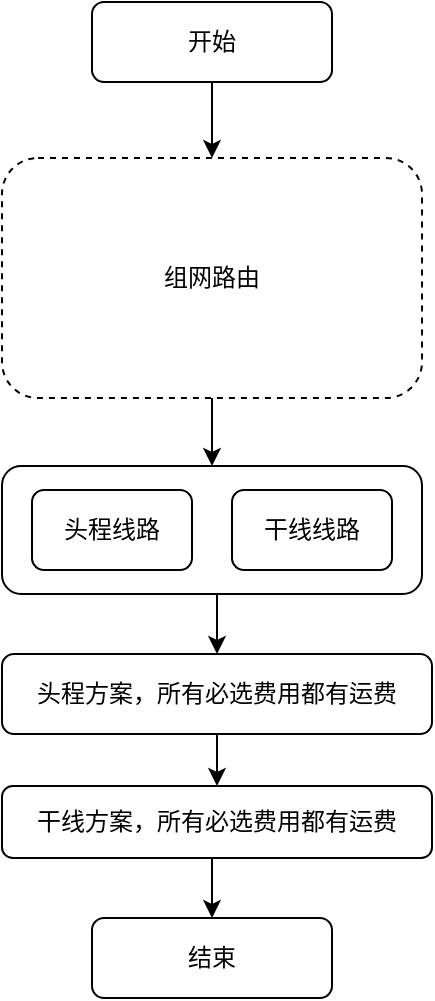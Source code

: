 <mxfile version="22.1.11" type="github">
  <diagram name="第 1 页" id="1mzzgMarc1x7JO2Pxrkt">
    <mxGraphModel dx="1306" dy="701" grid="1" gridSize="10" guides="1" tooltips="1" connect="1" arrows="1" fold="1" page="1" pageScale="1" pageWidth="827" pageHeight="1169" math="0" shadow="0">
      <root>
        <mxCell id="0" />
        <mxCell id="1" parent="0" />
        <mxCell id="jpsjFJrAUtEOBHbFd28X-14" style="edgeStyle=orthogonalEdgeStyle;rounded=0;orthogonalLoop=1;jettySize=auto;html=1;exitX=0.5;exitY=1;exitDx=0;exitDy=0;entryX=0.5;entryY=0;entryDx=0;entryDy=0;" parent="1" source="jpsjFJrAUtEOBHbFd28X-1" target="jpsjFJrAUtEOBHbFd28X-2" edge="1">
          <mxGeometry relative="1" as="geometry" />
        </mxCell>
        <mxCell id="jpsjFJrAUtEOBHbFd28X-1" value="开始" style="rounded=1;whiteSpace=wrap;html=1;fillColor=none;" parent="1" vertex="1">
          <mxGeometry x="310" y="152" width="120" height="40" as="geometry" />
        </mxCell>
        <mxCell id="jpsjFJrAUtEOBHbFd28X-15" style="edgeStyle=orthogonalEdgeStyle;rounded=0;orthogonalLoop=1;jettySize=auto;html=1;exitX=0.5;exitY=1;exitDx=0;exitDy=0;entryX=0.5;entryY=0;entryDx=0;entryDy=0;" parent="1" source="jpsjFJrAUtEOBHbFd28X-2" target="jpsjFJrAUtEOBHbFd28X-3" edge="1">
          <mxGeometry relative="1" as="geometry" />
        </mxCell>
        <mxCell id="jpsjFJrAUtEOBHbFd28X-2" value="组网路由" style="rounded=1;whiteSpace=wrap;html=1;fillColor=none;dashed=1;" parent="1" vertex="1">
          <mxGeometry x="265" y="230" width="210" height="120" as="geometry" />
        </mxCell>
        <mxCell id="jpsjFJrAUtEOBHbFd28X-16" style="edgeStyle=orthogonalEdgeStyle;rounded=0;orthogonalLoop=1;jettySize=auto;html=1;exitX=0.5;exitY=1;exitDx=0;exitDy=0;entryX=0.5;entryY=0;entryDx=0;entryDy=0;" parent="1" source="jpsjFJrAUtEOBHbFd28X-3" target="jpsjFJrAUtEOBHbFd28X-7" edge="1">
          <mxGeometry relative="1" as="geometry" />
        </mxCell>
        <mxCell id="jpsjFJrAUtEOBHbFd28X-3" value="" style="rounded=1;whiteSpace=wrap;html=1;fillColor=none;" parent="1" vertex="1">
          <mxGeometry x="265" y="384" width="210" height="64" as="geometry" />
        </mxCell>
        <mxCell id="jpsjFJrAUtEOBHbFd28X-5" value="头程线路" style="rounded=1;whiteSpace=wrap;html=1;fillColor=none;" parent="1" vertex="1">
          <mxGeometry x="280" y="396" width="80" height="40" as="geometry" />
        </mxCell>
        <mxCell id="jpsjFJrAUtEOBHbFd28X-6" value="干线线路" style="rounded=1;whiteSpace=wrap;html=1;fillColor=none;" parent="1" vertex="1">
          <mxGeometry x="380" y="396" width="80" height="40" as="geometry" />
        </mxCell>
        <mxCell id="jpsjFJrAUtEOBHbFd28X-17" style="edgeStyle=orthogonalEdgeStyle;rounded=0;orthogonalLoop=1;jettySize=auto;html=1;exitX=0.5;exitY=1;exitDx=0;exitDy=0;entryX=0.5;entryY=0;entryDx=0;entryDy=0;" parent="1" source="jpsjFJrAUtEOBHbFd28X-7" target="jpsjFJrAUtEOBHbFd28X-8" edge="1">
          <mxGeometry relative="1" as="geometry" />
        </mxCell>
        <mxCell id="jpsjFJrAUtEOBHbFd28X-7" value="&lt;span style=&quot;background-color: initial;&quot;&gt;头程方案，所有必选费用都有运费&lt;/span&gt;" style="rounded=1;whiteSpace=wrap;html=1;fillColor=none;" parent="1" vertex="1">
          <mxGeometry x="265" y="478" width="215" height="40" as="geometry" />
        </mxCell>
        <mxCell id="jpsjFJrAUtEOBHbFd28X-18" style="edgeStyle=orthogonalEdgeStyle;rounded=0;orthogonalLoop=1;jettySize=auto;html=1;exitX=0.5;exitY=1;exitDx=0;exitDy=0;entryX=0.5;entryY=0;entryDx=0;entryDy=0;" parent="1" source="jpsjFJrAUtEOBHbFd28X-8" target="jpsjFJrAUtEOBHbFd28X-13" edge="1">
          <mxGeometry relative="1" as="geometry" />
        </mxCell>
        <mxCell id="jpsjFJrAUtEOBHbFd28X-8" value="&lt;div class=&quot;lake-content&quot;&gt;干线方案，所有必选费用都有运费&lt;/div&gt;" style="rounded=1;whiteSpace=wrap;html=1;fillColor=none;" parent="1" vertex="1">
          <mxGeometry x="265" y="544" width="215" height="36" as="geometry" />
        </mxCell>
        <mxCell id="jpsjFJrAUtEOBHbFd28X-13" value="结束" style="rounded=1;whiteSpace=wrap;html=1;fillColor=none;" parent="1" vertex="1">
          <mxGeometry x="310" y="610" width="120" height="40" as="geometry" />
        </mxCell>
      </root>
    </mxGraphModel>
  </diagram>
</mxfile>

